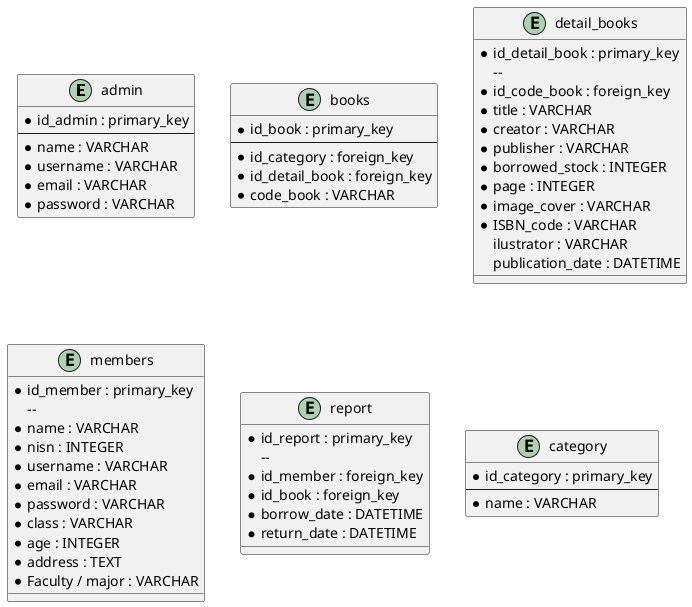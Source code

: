 @startuml
entity admin{
    * id_admin : primary_key
    --
    * name : VARCHAR
    * username : VARCHAR
    * email : VARCHAR
    * password : VARCHAR
}
entity books{
    * id_book : primary_key
    --
    * id_category : foreign_key 
    * id_detail_book : foreign_key 
    * code_book : VARCHAR
}
entity detail_books{
    * id_detail_book : primary_key
    -- 
    * id_code_book : foreign_key
    * title : VARCHAR
    * creator : VARCHAR
    * publisher : VARCHAR
    * borrowed_stock : INTEGER
    * page : INTEGER
    * image_cover : VARCHAR
    * ISBN_code : VARCHAR
    ilustrator : VARCHAR
    publication_date : DATETIME
}
entity members{
    * id_member : primary_key
    -- 
    * name : VARCHAR
    * nisn : INTEGER 
    * username : VARCHAR
    * email : VARCHAR
    * password : VARCHAR
    * class : VARCHAR
    * age : INTEGER
    * address : TEXT
    * Faculty / major : VARCHAR
}
entity report{
    * id_report : primary_key
    -- 
    * id_member : foreign_key
    * id_book : foreign_key
    * borrow_date : DATETIME
    * return_date : DATETIME
}
entity category{
    * id_category : primary_key
    --
    * name : VARCHAR
}
@enduml